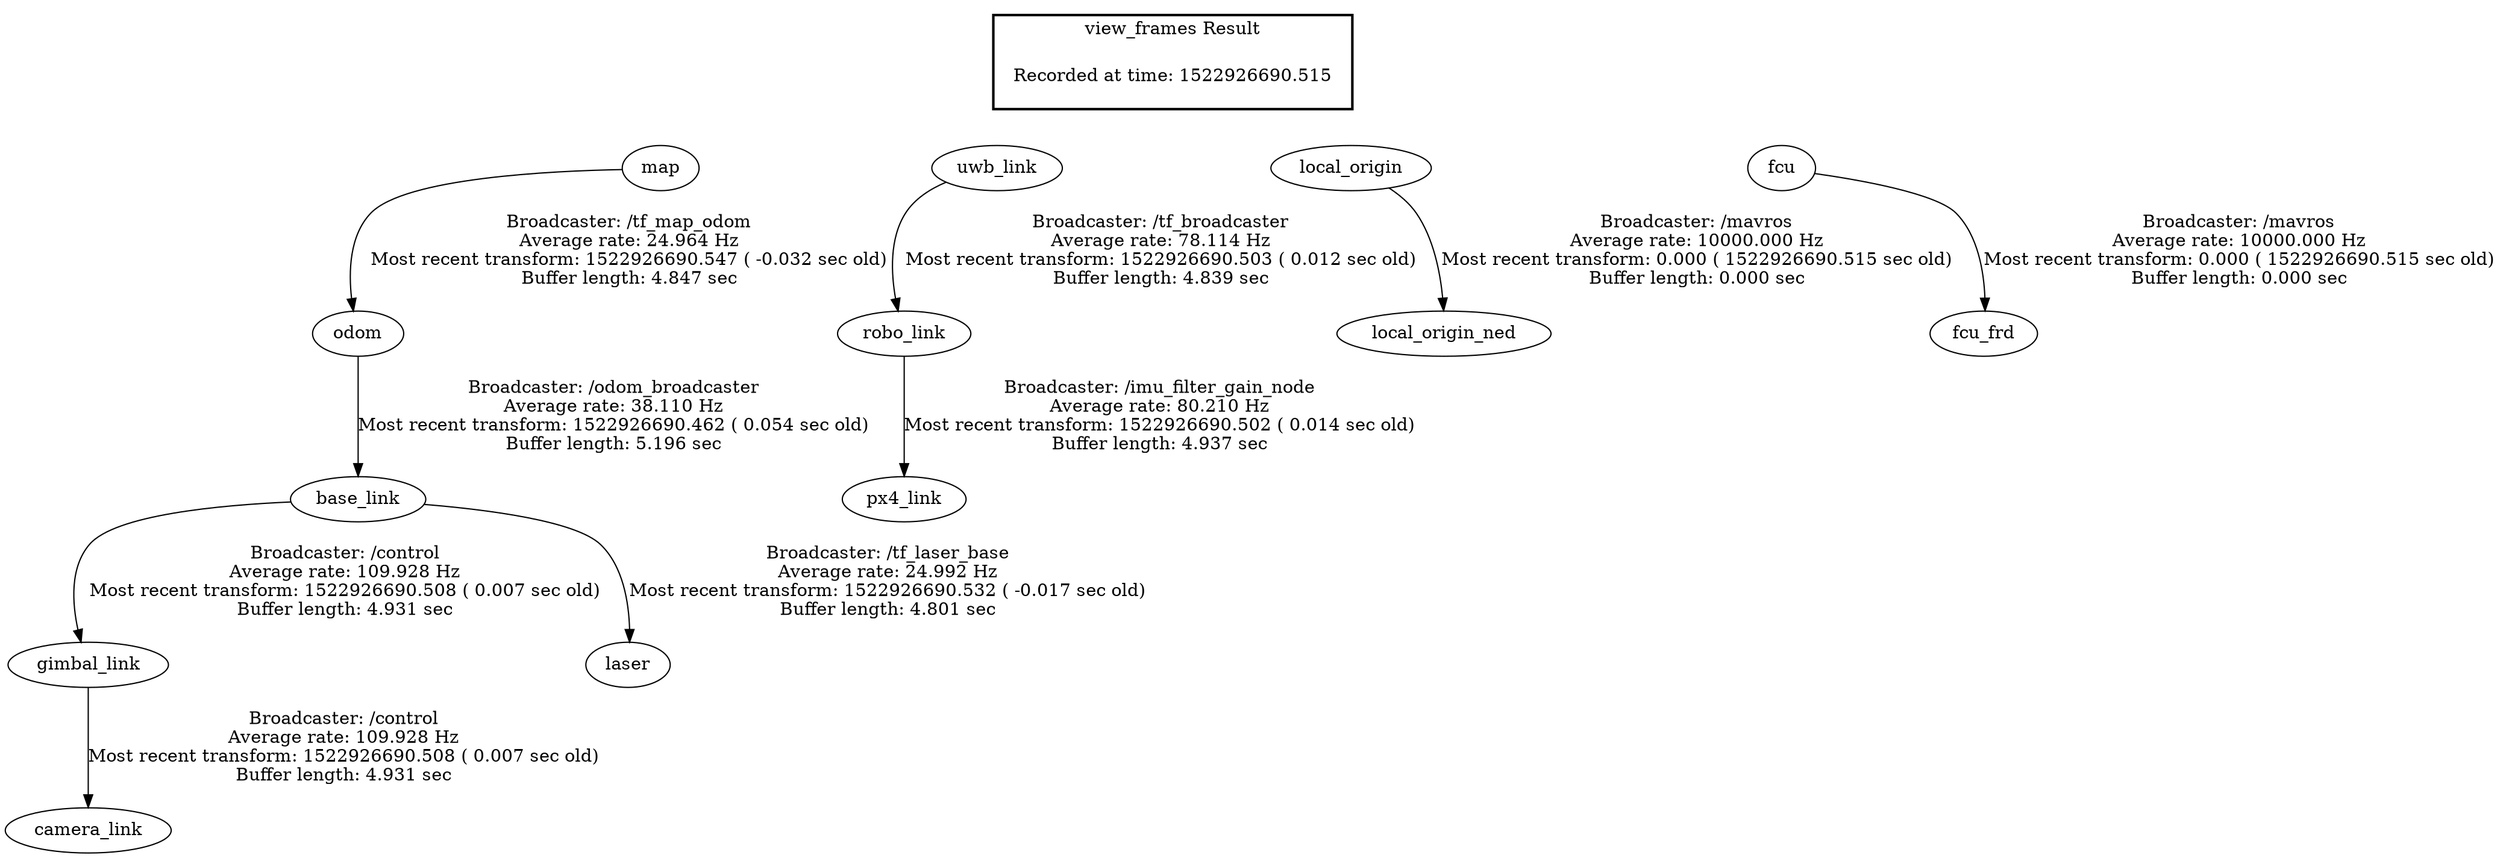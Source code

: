 digraph G {
"odom" -> "base_link"[label="Broadcaster: /odom_broadcaster\nAverage rate: 38.110 Hz\nMost recent transform: 1522926690.462 ( 0.054 sec old)\nBuffer length: 5.196 sec\n"];
"map" -> "odom"[label="Broadcaster: /tf_map_odom\nAverage rate: 24.964 Hz\nMost recent transform: 1522926690.547 ( -0.032 sec old)\nBuffer length: 4.847 sec\n"];
"base_link" -> "gimbal_link"[label="Broadcaster: /control\nAverage rate: 109.928 Hz\nMost recent transform: 1522926690.508 ( 0.007 sec old)\nBuffer length: 4.931 sec\n"];
"gimbal_link" -> "camera_link"[label="Broadcaster: /control\nAverage rate: 109.928 Hz\nMost recent transform: 1522926690.508 ( 0.007 sec old)\nBuffer length: 4.931 sec\n"];
"robo_link" -> "px4_link"[label="Broadcaster: /imu_filter_gain_node\nAverage rate: 80.210 Hz\nMost recent transform: 1522926690.502 ( 0.014 sec old)\nBuffer length: 4.937 sec\n"];
"uwb_link" -> "robo_link"[label="Broadcaster: /tf_broadcaster\nAverage rate: 78.114 Hz\nMost recent transform: 1522926690.503 ( 0.012 sec old)\nBuffer length: 4.839 sec\n"];
"local_origin" -> "local_origin_ned"[label="Broadcaster: /mavros\nAverage rate: 10000.000 Hz\nMost recent transform: 0.000 ( 1522926690.515 sec old)\nBuffer length: 0.000 sec\n"];
"fcu" -> "fcu_frd"[label="Broadcaster: /mavros\nAverage rate: 10000.000 Hz\nMost recent transform: 0.000 ( 1522926690.515 sec old)\nBuffer length: 0.000 sec\n"];
"base_link" -> "laser"[label="Broadcaster: /tf_laser_base\nAverage rate: 24.992 Hz\nMost recent transform: 1522926690.532 ( -0.017 sec old)\nBuffer length: 4.801 sec\n"];
edge [style=invis];
 subgraph cluster_legend { style=bold; color=black; label ="view_frames Result";
"Recorded at time: 1522926690.515"[ shape=plaintext ] ;
 }->"local_origin";
edge [style=invis];
 subgraph cluster_legend { style=bold; color=black; label ="view_frames Result";
"Recorded at time: 1522926690.515"[ shape=plaintext ] ;
 }->"fcu";
edge [style=invis];
 subgraph cluster_legend { style=bold; color=black; label ="view_frames Result";
"Recorded at time: 1522926690.515"[ shape=plaintext ] ;
 }->"map";
edge [style=invis];
 subgraph cluster_legend { style=bold; color=black; label ="view_frames Result";
"Recorded at time: 1522926690.515"[ shape=plaintext ] ;
 }->"uwb_link";
}
